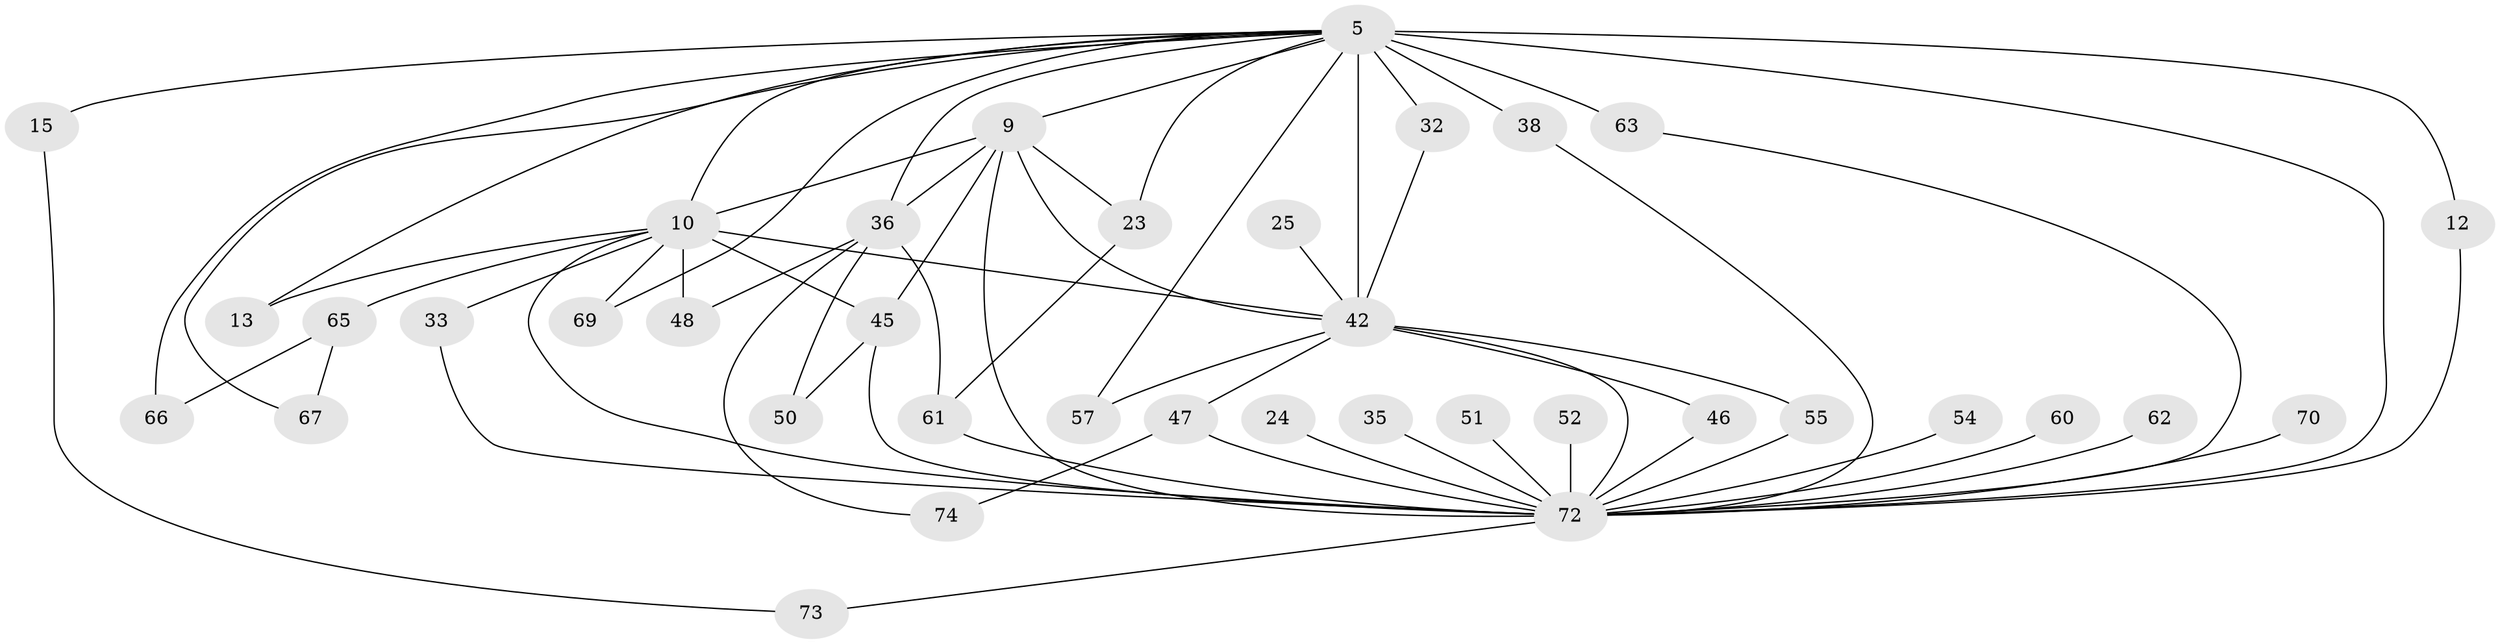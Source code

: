 // original degree distribution, {17: 0.02702702702702703, 11: 0.013513513513513514, 19: 0.013513513513513514, 16: 0.013513513513513514, 23: 0.013513513513513514, 14: 0.02702702702702703, 18: 0.013513513513513514, 15: 0.013513513513513514, 3: 0.17567567567567569, 2: 0.527027027027027, 5: 0.04054054054054054, 6: 0.013513513513513514, 7: 0.013513513513513514, 13: 0.013513513513513514, 4: 0.08108108108108109}
// Generated by graph-tools (version 1.1) at 2025/46/03/09/25 04:46:16]
// undirected, 37 vertices, 65 edges
graph export_dot {
graph [start="1"]
  node [color=gray90,style=filled];
  5 [super="+3"];
  9 [super="+2"];
  10 [super="+1"];
  12;
  13;
  15;
  23;
  24;
  25;
  32;
  33;
  35;
  36 [super="+14+29+30"];
  38;
  42 [super="+21+7"];
  45 [super="+26+34"];
  46;
  47 [super="+20"];
  48;
  50;
  51;
  52;
  54;
  55;
  57;
  60;
  61 [super="+40+41"];
  62;
  63 [super="+56"];
  65;
  66;
  67;
  69;
  70;
  72 [super="+31+58+18+71"];
  73;
  74;
  5 -- 9 [weight=4];
  5 -- 10 [weight=4];
  5 -- 12;
  5 -- 13;
  5 -- 15 [weight=2];
  5 -- 23;
  5 -- 32;
  5 -- 38;
  5 -- 57;
  5 -- 66;
  5 -- 69;
  5 -- 67;
  5 -- 42 [weight=5];
  5 -- 63 [weight=2];
  5 -- 36 [weight=2];
  5 -- 72 [weight=11];
  9 -- 10 [weight=4];
  9 -- 23;
  9 -- 36 [weight=3];
  9 -- 72 [weight=7];
  9 -- 42 [weight=4];
  9 -- 45;
  10 -- 48;
  10 -- 65 [weight=2];
  10 -- 69;
  10 -- 13;
  10 -- 33;
  10 -- 45 [weight=2];
  10 -- 42 [weight=5];
  10 -- 72 [weight=10];
  12 -- 72;
  15 -- 73;
  23 -- 61;
  24 -- 72 [weight=2];
  25 -- 42;
  32 -- 42;
  33 -- 72;
  35 -- 72 [weight=2];
  36 -- 48;
  36 -- 74;
  36 -- 61;
  36 -- 50;
  38 -- 72;
  42 -- 46;
  42 -- 47;
  42 -- 55;
  42 -- 57;
  42 -- 72 [weight=6];
  45 -- 50;
  45 -- 72;
  46 -- 72;
  47 -- 74;
  47 -- 72 [weight=2];
  51 -- 72 [weight=2];
  52 -- 72 [weight=2];
  54 -- 72 [weight=2];
  55 -- 72;
  60 -- 72 [weight=2];
  61 -- 72 [weight=3];
  62 -- 72 [weight=2];
  63 -- 72;
  65 -- 66;
  65 -- 67;
  70 -- 72 [weight=2];
  72 -- 73;
}
